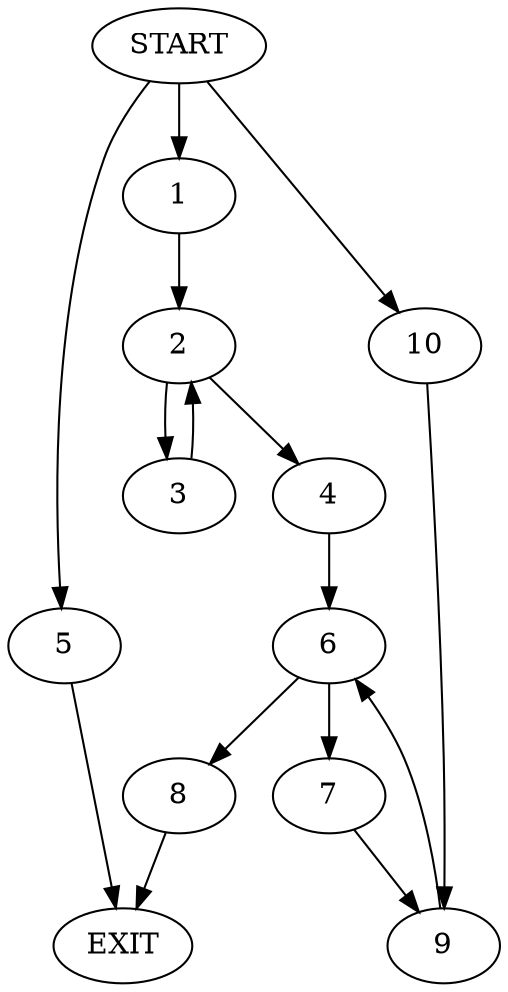 digraph {
0 [label="START"]
11 [label="EXIT"]
0 -> 1
1 -> 2
2 -> 3
2 -> 4
0 -> 5
5 -> 11
3 -> 2
4 -> 6
6 -> 7
6 -> 8
8 -> 11
7 -> 9
9 -> 6
0 -> 10
10 -> 9
}

